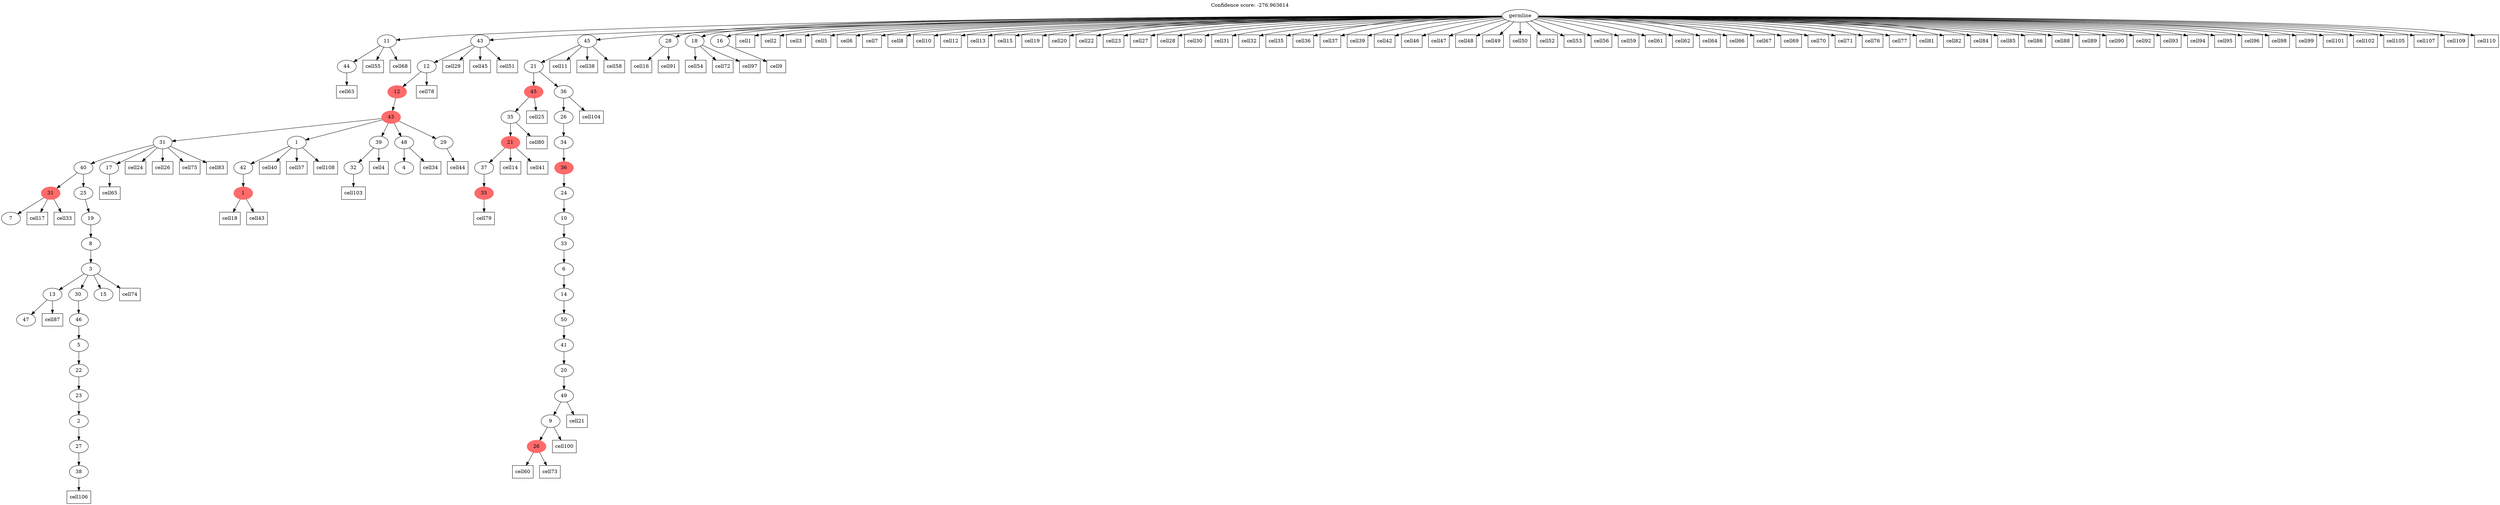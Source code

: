 digraph g {
	"56" -> "57";
	"57" [label="44"];
	"54" -> "55";
	"55" [label="7"];
	"51" -> "52";
	"52" [label="47"];
	"49" -> "50";
	"50" [label="38"];
	"48" -> "49";
	"49" [label="27"];
	"47" -> "48";
	"48" [label="2"];
	"46" -> "47";
	"47" [label="23"];
	"45" -> "46";
	"46" [label="22"];
	"44" -> "45";
	"45" [label="5"];
	"43" -> "44";
	"44" [label="46"];
	"42" -> "43";
	"43" [label="30"];
	"42" -> "51";
	"51" [label="13"];
	"42" -> "53";
	"53" [label="15"];
	"41" -> "42";
	"42" [label="3"];
	"40" -> "41";
	"41" [label="8"];
	"39" -> "40";
	"40" [label="19"];
	"38" -> "39";
	"39" [label="25"];
	"38" -> "54";
	"54" [color=indianred1, style=filled, label="31"];
	"36" -> "37";
	"37" [label="17"];
	"36" -> "38";
	"38" [label="40"];
	"34" -> "35";
	"35" [color=indianred1, style=filled, label="1"];
	"33" -> "34";
	"34" [label="42"];
	"31" -> "32";
	"32" [label="32"];
	"28" -> "29";
	"29" [label="4"];
	"27" -> "28";
	"28" [label="48"];
	"27" -> "30";
	"30" [label="29"];
	"27" -> "31";
	"31" [label="39"];
	"27" -> "33";
	"33" [label="1"];
	"27" -> "36";
	"36" [label="31"];
	"26" -> "27";
	"27" [color=indianred1, style=filled, label="43"];
	"25" -> "26";
	"26" [color=indianred1, style=filled, label="12"];
	"24" -> "25";
	"25" [label="12"];
	"21" -> "22";
	"22" [color=indianred1, style=filled, label="35"];
	"20" -> "21";
	"21" [label="37"];
	"19" -> "20";
	"20" [color=indianred1, style=filled, label="21"];
	"18" -> "19";
	"19" [label="35"];
	"16" -> "17";
	"17" [color=indianred1, style=filled, label="26"];
	"15" -> "16";
	"16" [label="9"];
	"14" -> "15";
	"15" [label="49"];
	"13" -> "14";
	"14" [label="20"];
	"12" -> "13";
	"13" [label="41"];
	"11" -> "12";
	"12" [label="50"];
	"10" -> "11";
	"11" [label="14"];
	"9" -> "10";
	"10" [label="6"];
	"8" -> "9";
	"9" [label="33"];
	"7" -> "8";
	"8" [label="10"];
	"6" -> "7";
	"7" [label="24"];
	"5" -> "6";
	"6" [color=indianred1, style=filled, label="36"];
	"4" -> "5";
	"5" [label="34"];
	"3" -> "4";
	"4" [label="26"];
	"2" -> "3";
	"3" [label="36"];
	"2" -> "18";
	"18" [color=indianred1, style=filled, label="45"];
	"1" -> "2";
	"2" [label="21"];
	"0" -> "1";
	"1" [label="45"];
	"0" -> "23";
	"23" [label="28"];
	"0" -> "24";
	"24" [label="43"];
	"0" -> "56";
	"56" [label="11"];
	"0" -> "58";
	"58" [label="18"];
	"0" -> "59";
	"59" [label="16"];
	"0" [label="germline"];
	"0" -> "cell1";
	"cell1" [shape=box];
	"0" -> "cell2";
	"cell2" [shape=box];
	"0" -> "cell3";
	"cell3" [shape=box];
	"31" -> "cell4";
	"cell4" [shape=box];
	"0" -> "cell5";
	"cell5" [shape=box];
	"0" -> "cell6";
	"cell6" [shape=box];
	"0" -> "cell7";
	"cell7" [shape=box];
	"0" -> "cell8";
	"cell8" [shape=box];
	"59" -> "cell9";
	"cell9" [shape=box];
	"0" -> "cell10";
	"cell10" [shape=box];
	"1" -> "cell11";
	"cell11" [shape=box];
	"0" -> "cell12";
	"cell12" [shape=box];
	"0" -> "cell13";
	"cell13" [shape=box];
	"20" -> "cell14";
	"cell14" [shape=box];
	"0" -> "cell15";
	"cell15" [shape=box];
	"23" -> "cell16";
	"cell16" [shape=box];
	"54" -> "cell17";
	"cell17" [shape=box];
	"35" -> "cell18";
	"cell18" [shape=box];
	"0" -> "cell19";
	"cell19" [shape=box];
	"0" -> "cell20";
	"cell20" [shape=box];
	"15" -> "cell21";
	"cell21" [shape=box];
	"0" -> "cell22";
	"cell22" [shape=box];
	"0" -> "cell23";
	"cell23" [shape=box];
	"36" -> "cell24";
	"cell24" [shape=box];
	"18" -> "cell25";
	"cell25" [shape=box];
	"36" -> "cell26";
	"cell26" [shape=box];
	"0" -> "cell27";
	"cell27" [shape=box];
	"0" -> "cell28";
	"cell28" [shape=box];
	"24" -> "cell29";
	"cell29" [shape=box];
	"0" -> "cell30";
	"cell30" [shape=box];
	"0" -> "cell31";
	"cell31" [shape=box];
	"0" -> "cell32";
	"cell32" [shape=box];
	"54" -> "cell33";
	"cell33" [shape=box];
	"28" -> "cell34";
	"cell34" [shape=box];
	"0" -> "cell35";
	"cell35" [shape=box];
	"0" -> "cell36";
	"cell36" [shape=box];
	"0" -> "cell37";
	"cell37" [shape=box];
	"1" -> "cell38";
	"cell38" [shape=box];
	"0" -> "cell39";
	"cell39" [shape=box];
	"33" -> "cell40";
	"cell40" [shape=box];
	"20" -> "cell41";
	"cell41" [shape=box];
	"0" -> "cell42";
	"cell42" [shape=box];
	"35" -> "cell43";
	"cell43" [shape=box];
	"30" -> "cell44";
	"cell44" [shape=box];
	"24" -> "cell45";
	"cell45" [shape=box];
	"0" -> "cell46";
	"cell46" [shape=box];
	"0" -> "cell47";
	"cell47" [shape=box];
	"0" -> "cell48";
	"cell48" [shape=box];
	"0" -> "cell49";
	"cell49" [shape=box];
	"0" -> "cell50";
	"cell50" [shape=box];
	"24" -> "cell51";
	"cell51" [shape=box];
	"0" -> "cell52";
	"cell52" [shape=box];
	"0" -> "cell53";
	"cell53" [shape=box];
	"58" -> "cell54";
	"cell54" [shape=box];
	"56" -> "cell55";
	"cell55" [shape=box];
	"0" -> "cell56";
	"cell56" [shape=box];
	"33" -> "cell57";
	"cell57" [shape=box];
	"1" -> "cell58";
	"cell58" [shape=box];
	"0" -> "cell59";
	"cell59" [shape=box];
	"17" -> "cell60";
	"cell60" [shape=box];
	"0" -> "cell61";
	"cell61" [shape=box];
	"0" -> "cell62";
	"cell62" [shape=box];
	"57" -> "cell63";
	"cell63" [shape=box];
	"0" -> "cell64";
	"cell64" [shape=box];
	"37" -> "cell65";
	"cell65" [shape=box];
	"0" -> "cell66";
	"cell66" [shape=box];
	"0" -> "cell67";
	"cell67" [shape=box];
	"56" -> "cell68";
	"cell68" [shape=box];
	"0" -> "cell69";
	"cell69" [shape=box];
	"0" -> "cell70";
	"cell70" [shape=box];
	"0" -> "cell71";
	"cell71" [shape=box];
	"58" -> "cell72";
	"cell72" [shape=box];
	"17" -> "cell73";
	"cell73" [shape=box];
	"42" -> "cell74";
	"cell74" [shape=box];
	"36" -> "cell75";
	"cell75" [shape=box];
	"0" -> "cell76";
	"cell76" [shape=box];
	"0" -> "cell77";
	"cell77" [shape=box];
	"25" -> "cell78";
	"cell78" [shape=box];
	"22" -> "cell79";
	"cell79" [shape=box];
	"19" -> "cell80";
	"cell80" [shape=box];
	"0" -> "cell81";
	"cell81" [shape=box];
	"0" -> "cell82";
	"cell82" [shape=box];
	"36" -> "cell83";
	"cell83" [shape=box];
	"0" -> "cell84";
	"cell84" [shape=box];
	"0" -> "cell85";
	"cell85" [shape=box];
	"0" -> "cell86";
	"cell86" [shape=box];
	"51" -> "cell87";
	"cell87" [shape=box];
	"0" -> "cell88";
	"cell88" [shape=box];
	"0" -> "cell89";
	"cell89" [shape=box];
	"0" -> "cell90";
	"cell90" [shape=box];
	"23" -> "cell91";
	"cell91" [shape=box];
	"0" -> "cell92";
	"cell92" [shape=box];
	"0" -> "cell93";
	"cell93" [shape=box];
	"0" -> "cell94";
	"cell94" [shape=box];
	"0" -> "cell95";
	"cell95" [shape=box];
	"0" -> "cell96";
	"cell96" [shape=box];
	"58" -> "cell97";
	"cell97" [shape=box];
	"0" -> "cell98";
	"cell98" [shape=box];
	"0" -> "cell99";
	"cell99" [shape=box];
	"16" -> "cell100";
	"cell100" [shape=box];
	"0" -> "cell101";
	"cell101" [shape=box];
	"0" -> "cell102";
	"cell102" [shape=box];
	"32" -> "cell103";
	"cell103" [shape=box];
	"3" -> "cell104";
	"cell104" [shape=box];
	"0" -> "cell105";
	"cell105" [shape=box];
	"50" -> "cell106";
	"cell106" [shape=box];
	"0" -> "cell107";
	"cell107" [shape=box];
	"33" -> "cell108";
	"cell108" [shape=box];
	"0" -> "cell109";
	"cell109" [shape=box];
	"0" -> "cell110";
	"cell110" [shape=box];
	labelloc="t";
	label="Confidence score: -276.963614";
}
